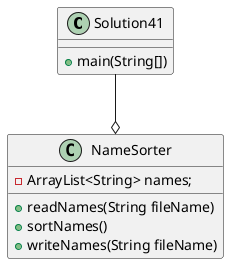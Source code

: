 @startuml

class Solution41 {
    +main(String[])
    ' NameSorter ns = new NameSorter()
    ' ArrayList<String> names = ns.readNames()
    ' ns.sortNames(names)
    ' ns.writeNames(names)
}

class NameSorter {
    -ArrayList<String> names;

    ' init name list
    ' store values from readNames() in name list
    ' sort the name list
    ' use writeNames to write the list
    +readNames(String fileName)
    +sortNames()
    +writeNames(String fileName)
}

Solution41 --o NameSorter

@enduml
